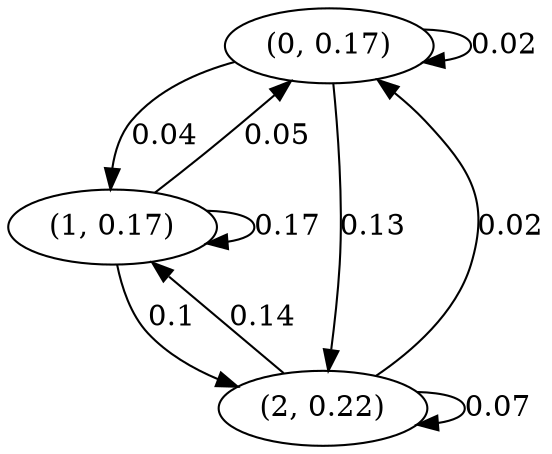 digraph {
    0 [ label = "(0, 0.17)" ]
    1 [ label = "(1, 0.17)" ]
    2 [ label = "(2, 0.22)" ]
    0 -> 0 [ label = "0.02" ]
    1 -> 1 [ label = "0.17" ]
    2 -> 2 [ label = "0.07" ]
    1 -> 0 [ label = "0.05" ]
    2 -> 0 [ label = "0.02" ]
    0 -> 1 [ label = "0.04" ]
    2 -> 1 [ label = "0.14" ]
    0 -> 2 [ label = "0.13" ]
    1 -> 2 [ label = "0.1" ]
}


